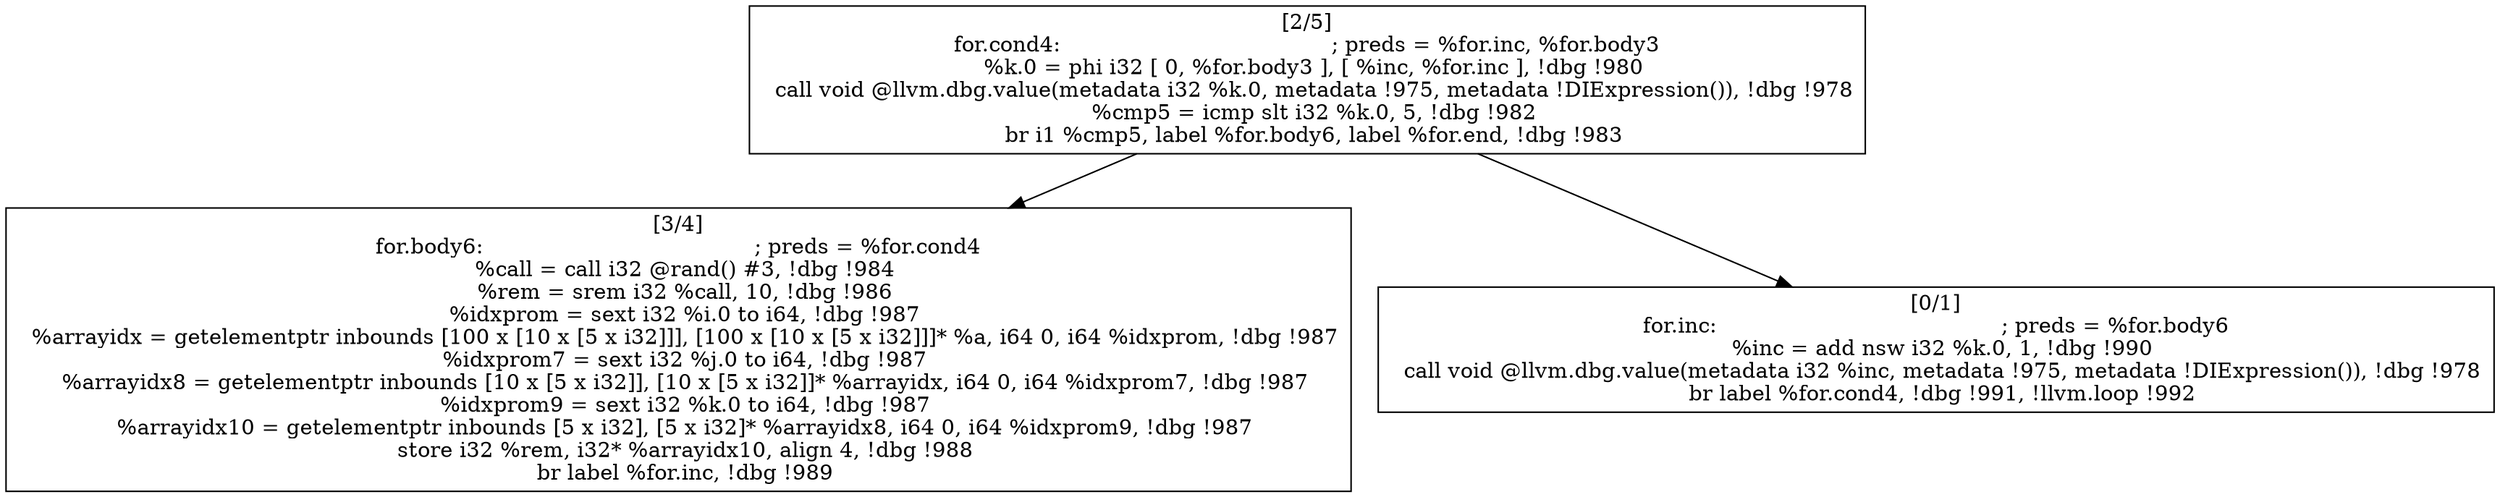 
digraph G {


node138 [label="[2/5]
for.cond4:                                        ; preds = %for.inc, %for.body3
  %k.0 = phi i32 [ 0, %for.body3 ], [ %inc, %for.inc ], !dbg !980
  call void @llvm.dbg.value(metadata i32 %k.0, metadata !975, metadata !DIExpression()), !dbg !978
  %cmp5 = icmp slt i32 %k.0, 5, !dbg !982
  br i1 %cmp5, label %for.body6, label %for.end, !dbg !983
",shape=rectangle ]
node136 [label="[3/4]
for.body6:                                        ; preds = %for.cond4
  %call = call i32 @rand() #3, !dbg !984
  %rem = srem i32 %call, 10, !dbg !986
  %idxprom = sext i32 %i.0 to i64, !dbg !987
  %arrayidx = getelementptr inbounds [100 x [10 x [5 x i32]]], [100 x [10 x [5 x i32]]]* %a, i64 0, i64 %idxprom, !dbg !987
  %idxprom7 = sext i32 %j.0 to i64, !dbg !987
  %arrayidx8 = getelementptr inbounds [10 x [5 x i32]], [10 x [5 x i32]]* %arrayidx, i64 0, i64 %idxprom7, !dbg !987
  %idxprom9 = sext i32 %k.0 to i64, !dbg !987
  %arrayidx10 = getelementptr inbounds [5 x i32], [5 x i32]* %arrayidx8, i64 0, i64 %idxprom9, !dbg !987
  store i32 %rem, i32* %arrayidx10, align 4, !dbg !988
  br label %for.inc, !dbg !989
",shape=rectangle ]
node137 [label="[0/1]
for.inc:                                          ; preds = %for.body6
  %inc = add nsw i32 %k.0, 1, !dbg !990
  call void @llvm.dbg.value(metadata i32 %inc, metadata !975, metadata !DIExpression()), !dbg !978
  br label %for.cond4, !dbg !991, !llvm.loop !992
",shape=rectangle ]

node138->node136 [ ]
node138->node137 [ ]


}
